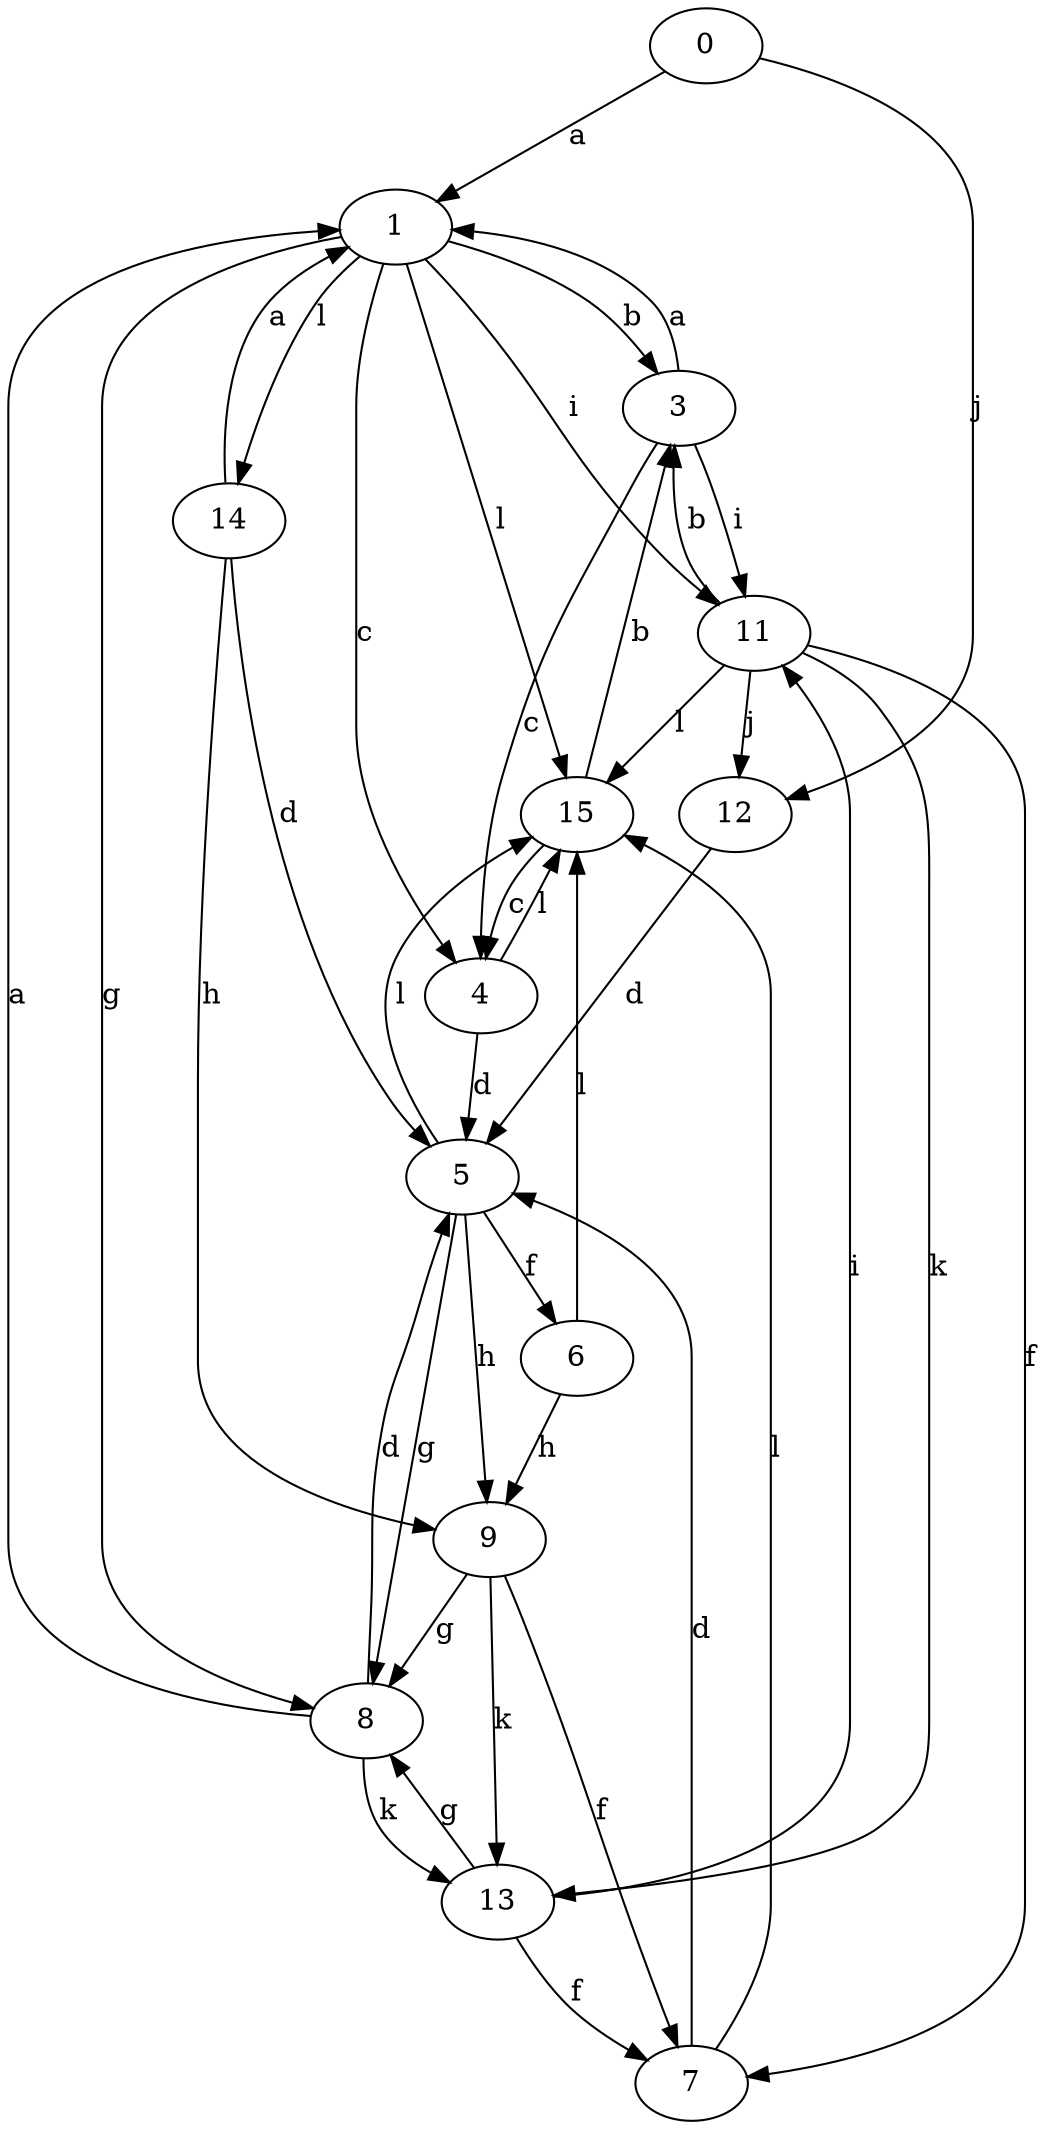 strict digraph  {
0;
1;
3;
4;
5;
6;
7;
8;
9;
11;
12;
13;
14;
15;
0 -> 1  [label=a];
0 -> 12  [label=j];
1 -> 3  [label=b];
1 -> 4  [label=c];
1 -> 8  [label=g];
1 -> 11  [label=i];
1 -> 14  [label=l];
1 -> 15  [label=l];
3 -> 1  [label=a];
3 -> 4  [label=c];
3 -> 11  [label=i];
4 -> 5  [label=d];
4 -> 15  [label=l];
5 -> 6  [label=f];
5 -> 8  [label=g];
5 -> 9  [label=h];
5 -> 15  [label=l];
6 -> 9  [label=h];
6 -> 15  [label=l];
7 -> 5  [label=d];
7 -> 15  [label=l];
8 -> 1  [label=a];
8 -> 5  [label=d];
8 -> 13  [label=k];
9 -> 7  [label=f];
9 -> 8  [label=g];
9 -> 13  [label=k];
11 -> 3  [label=b];
11 -> 7  [label=f];
11 -> 12  [label=j];
11 -> 13  [label=k];
11 -> 15  [label=l];
12 -> 5  [label=d];
13 -> 7  [label=f];
13 -> 8  [label=g];
13 -> 11  [label=i];
14 -> 1  [label=a];
14 -> 5  [label=d];
14 -> 9  [label=h];
15 -> 3  [label=b];
15 -> 4  [label=c];
}
